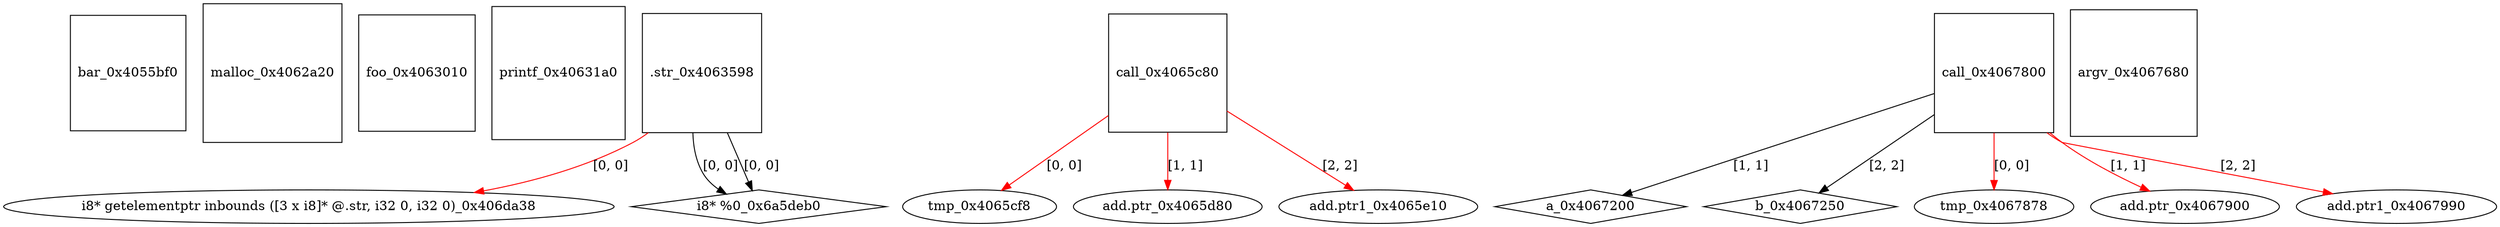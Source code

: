 digraph grafico {
"bar_0x4055bf0" [shape=square];
"malloc_0x4062a20" [shape=square];
"foo_0x4063010" [shape=square];
"printf_0x40631a0" [shape=square];
".str_0x4063598" [shape=square];
"call_0x4065c80" [shape=square];
"tmp_0x4065cf8" [shape=ellipse];
"call_0x4065c80" -> "tmp_0x4065cf8" [label="[0, 0]",color=red];
"add.ptr_0x4065d80" [shape=ellipse];
"call_0x4065c80" -> "add.ptr_0x4065d80" [label="[1, 1]",color=red];
"add.ptr1_0x4065e10" [shape=ellipse];
"call_0x4065c80" -> "add.ptr1_0x4065e10" [label="[2, 2]",color=red];
"a_0x4067200" [shape=diamond];
"call_0x4067800" -> "a_0x4067200" [label="[1, 1]"];
"b_0x4067250" [shape=diamond];
"call_0x4067800" -> "b_0x4067250" [label="[2, 2]"];
"argv_0x4067680" [shape=square];
"call_0x4067800" [shape=square];
"tmp_0x4067878" [shape=ellipse];
"call_0x4067800" -> "tmp_0x4067878" [label="[0, 0]",color=red];
"add.ptr_0x4067900" [shape=ellipse];
"call_0x4067800" -> "add.ptr_0x4067900" [label="[1, 1]",color=red];
"add.ptr1_0x4067990" [shape=ellipse];
"call_0x4067800" -> "add.ptr1_0x4067990" [label="[2, 2]",color=red];
"i8* getelementptr inbounds ([3 x i8]* @.str, i32 0, i32 0)_0x406da38" [shape=ellipse];
".str_0x4063598" -> "i8* getelementptr inbounds ([3 x i8]* @.str, i32 0, i32 0)_0x406da38" [label="[0, 0]",color=red];
"i8* %0_0x6a5deb0" [shape=diamond];
".str_0x4063598" -> "i8* %0_0x6a5deb0" [label="[0, 0]"];
".str_0x4063598" -> "i8* %0_0x6a5deb0" [label="[0, 0]"];
}